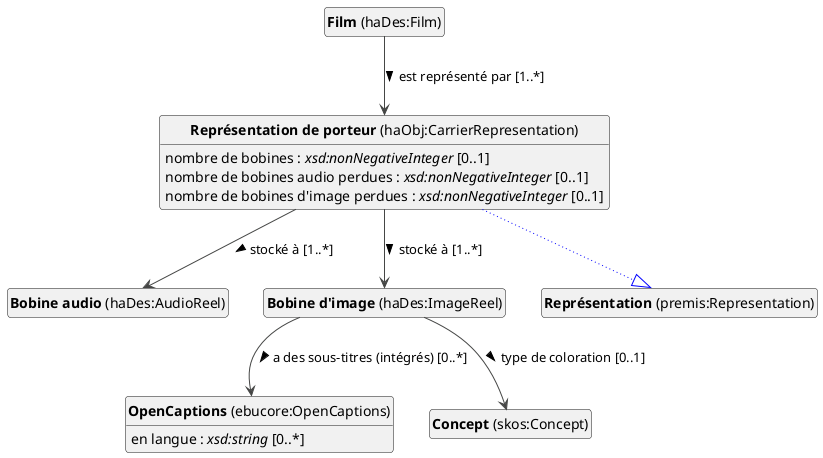 @startuml
!theme vibrant
skinparam classFontSize 14
!define LIGHTORANGE
skinparam componentStyle uml2
skinparam wrapMessageWidth 1000
skinparam wrapWidth 1000
' skinparam ArrowColor #Maroon
' Remove shadows
skinparam shadowing false
'skinparam linetype polyline
skinparam ArrowMessageAlignment left
top to bottom direction


class "<b>OpenCaptions</b> (ebucore:OpenCaptions)" as ebucore_OpenCaptions [[#ebucore%3AOpenCaptions]]
class "<b>Bobine audio</b> (haDes:AudioReel)" as haDes_AudioReel [[#haDes%3AAudioReel]]
class "<b>Bobine d'image</b> (haDes:ImageReel)" as haDes_ImageReel [[#haDes%3AImageReel]]
class "<b>Concept</b> (skos:Concept)" as skos_Concept [[../../terms/fr#skos%3AConcept]]
class "<b>Film</b> (haDes:Film)" as haDes_Film [[#haDes%3AFilm]]
class "<b>Représentation de porteur</b> (haObj:CarrierRepresentation)" as haObj_CarrierRepresentation [[../../audiovisual/fr#haObj%3ACarrierRepresentation]]
class "<b>Représentation</b> (premis:Representation)" as premis_Representation [[#premis%3ARepresentation]]


ebucore_OpenCaptions : en langue : <i>xsd:string</i> [0..*]





haDes_ImageReel --> ebucore_OpenCaptions :a des sous-titres (intégrés) [0..*]  > 
haDes_ImageReel --> skos_Concept :type de coloration [0..1]  > 




haDes_Film --> haObj_CarrierRepresentation :est représenté par [1..*]  > 

haObj_CarrierRepresentation --|> premis_Representation #blue;line.dotted;text:blue

haObj_CarrierRepresentation : nombre de bobines : <i>xsd:nonNegativeInteger</i> [0..1]
haObj_CarrierRepresentation : nombre de bobines audio perdues : <i>xsd:nonNegativeInteger</i> [0..1]
haObj_CarrierRepresentation : nombre de bobines d'image perdues : <i>xsd:nonNegativeInteger</i> [0..1]
haObj_CarrierRepresentation --> haDes_AudioReel :stocké à [1..*]  > 
haObj_CarrierRepresentation --> haDes_ImageReel :stocké à [1..*]  > 



hide circle
hide methods
hide empty members
@enduml


